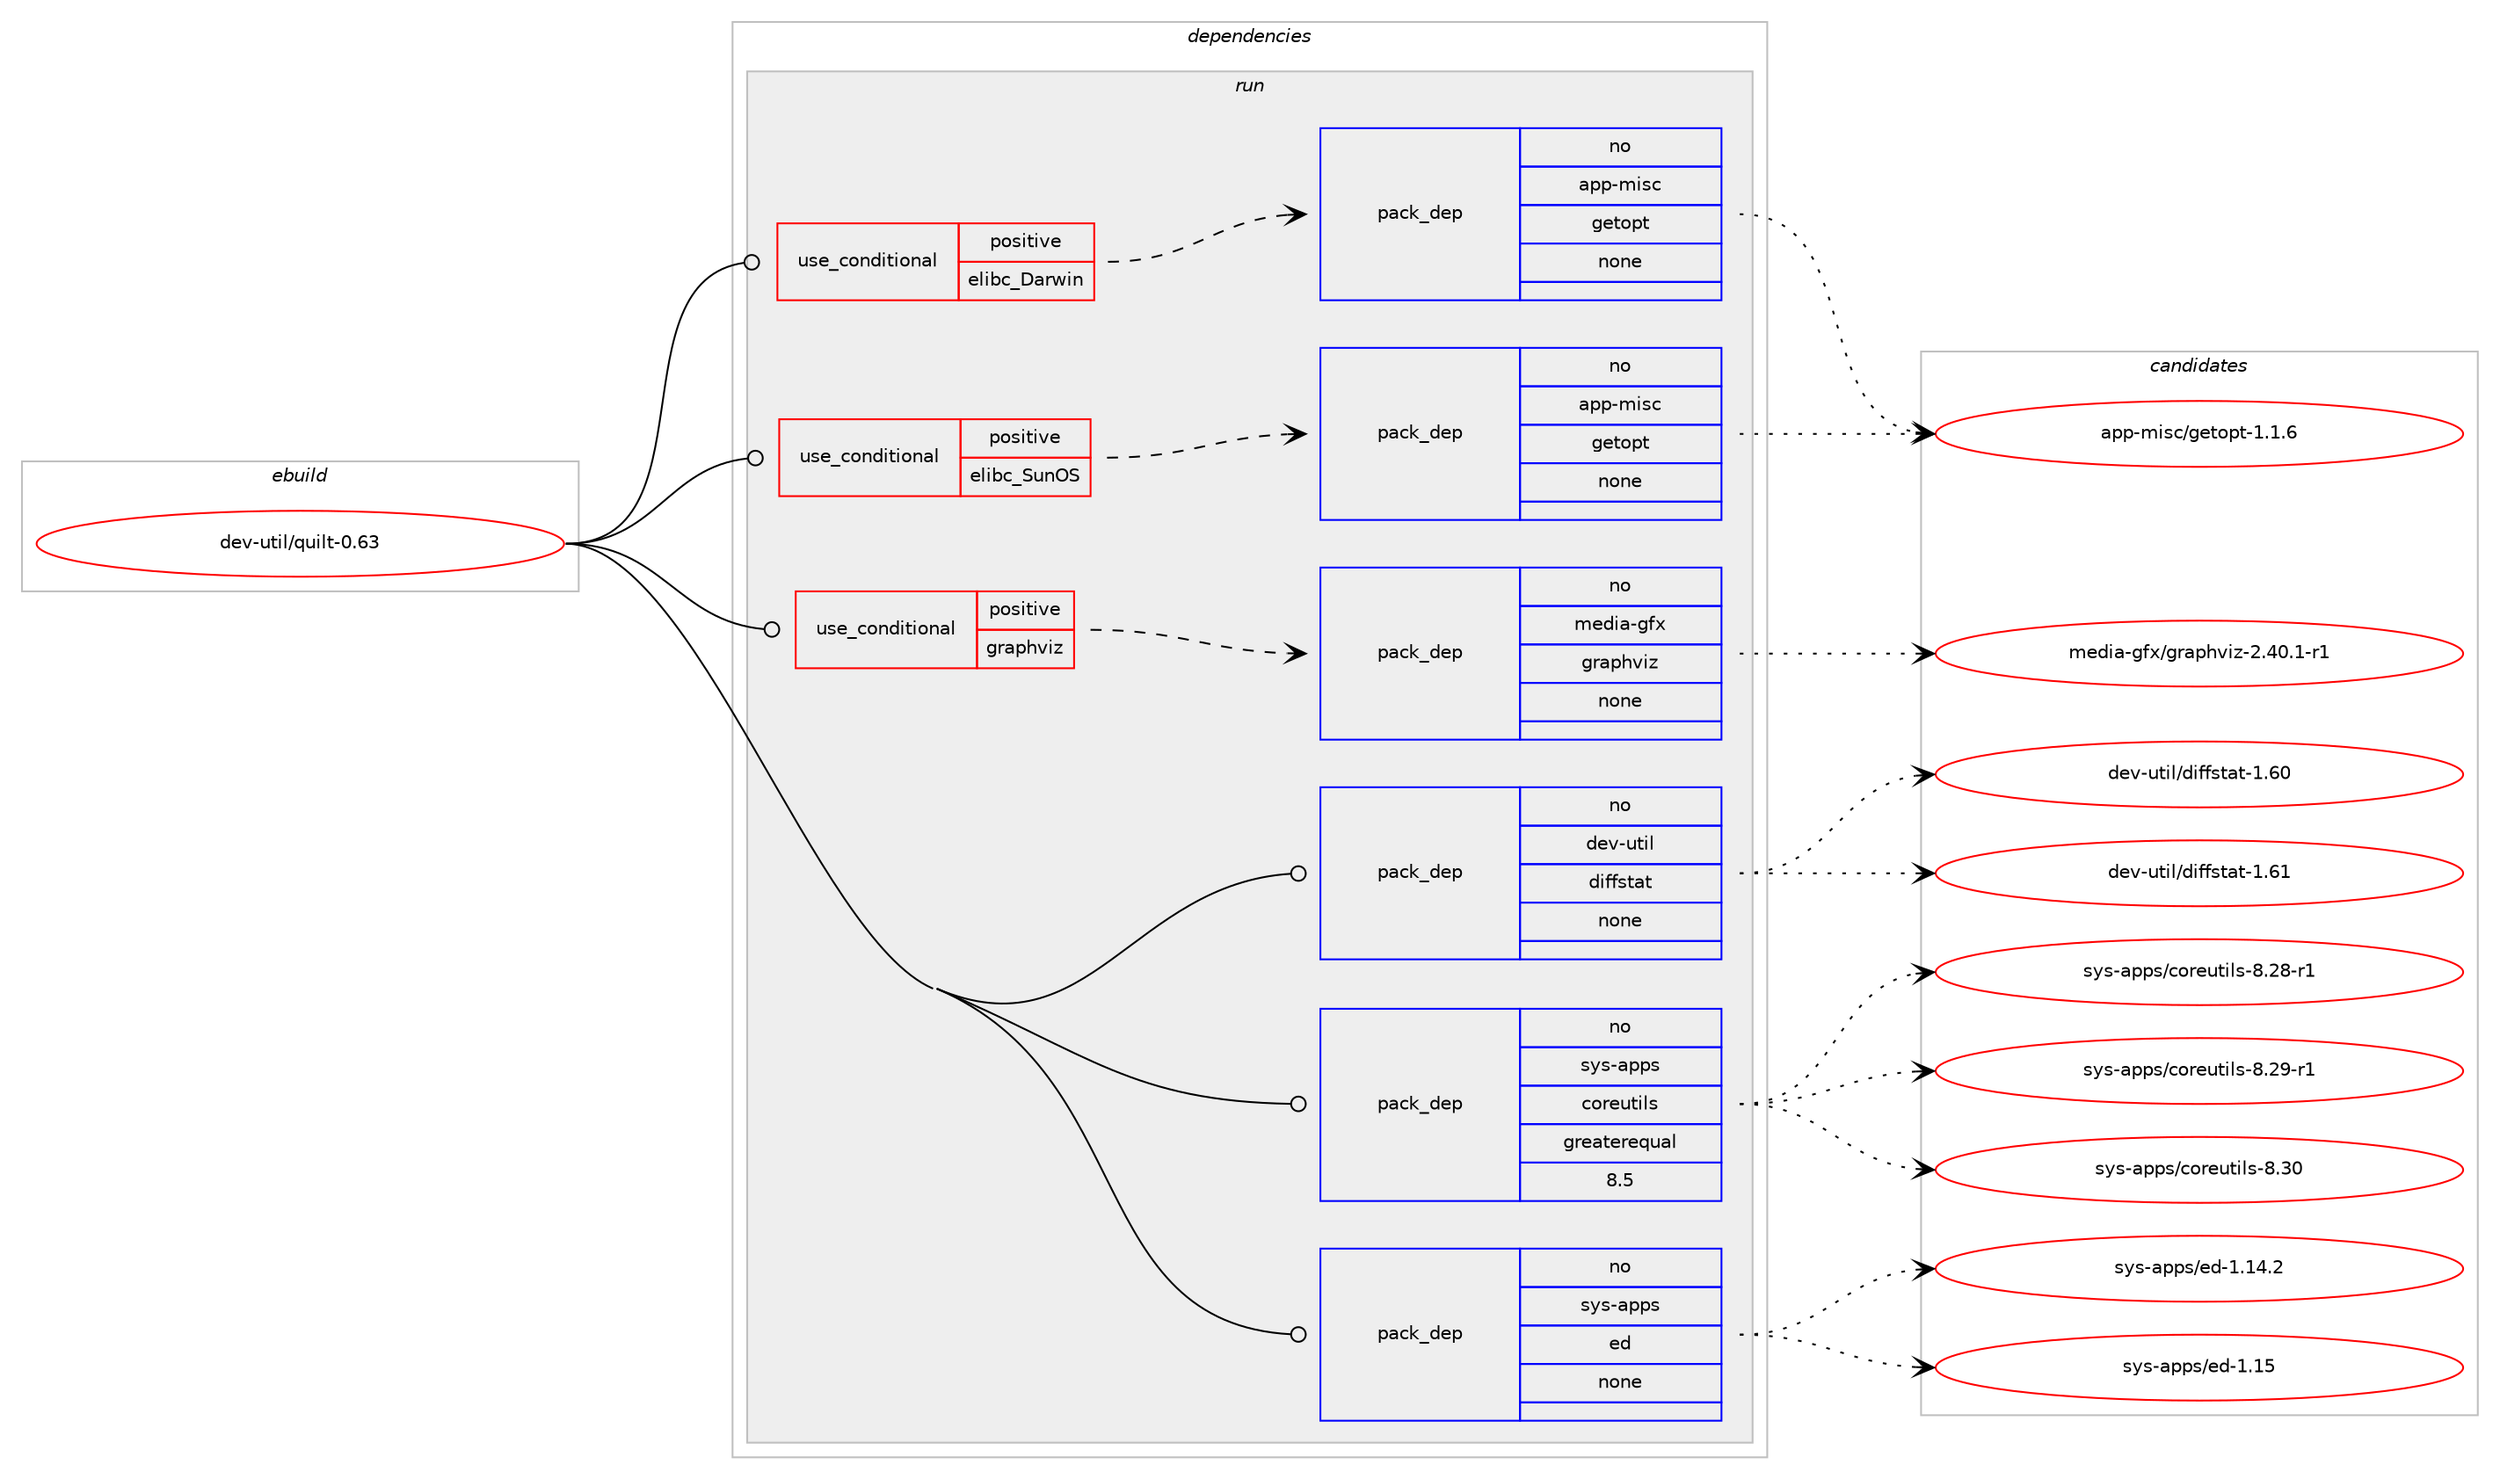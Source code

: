 digraph prolog {

# *************
# Graph options
# *************

newrank=true;
concentrate=true;
compound=true;
graph [rankdir=LR,fontname=Helvetica,fontsize=10,ranksep=1.5];#, ranksep=2.5, nodesep=0.2];
edge  [arrowhead=vee];
node  [fontname=Helvetica,fontsize=10];

# **********
# The ebuild
# **********

subgraph cluster_leftcol {
color=gray;
rank=same;
label=<<i>ebuild</i>>;
id [label="dev-util/quilt-0.63", color=red, width=4, href="../dev-util/quilt-0.63.svg"];
}

# ****************
# The dependencies
# ****************

subgraph cluster_midcol {
color=gray;
label=<<i>dependencies</i>>;
subgraph cluster_compile {
fillcolor="#eeeeee";
style=filled;
label=<<i>compile</i>>;
}
subgraph cluster_compileandrun {
fillcolor="#eeeeee";
style=filled;
label=<<i>compile and run</i>>;
}
subgraph cluster_run {
fillcolor="#eeeeee";
style=filled;
label=<<i>run</i>>;
subgraph cond424937 {
dependency1548538 [label=<<TABLE BORDER="0" CELLBORDER="1" CELLSPACING="0" CELLPADDING="4"><TR><TD ROWSPAN="3" CELLPADDING="10">use_conditional</TD></TR><TR><TD>positive</TD></TR><TR><TD>elibc_Darwin</TD></TR></TABLE>>, shape=none, color=red];
subgraph pack1099901 {
dependency1548539 [label=<<TABLE BORDER="0" CELLBORDER="1" CELLSPACING="0" CELLPADDING="4" WIDTH="220"><TR><TD ROWSPAN="6" CELLPADDING="30">pack_dep</TD></TR><TR><TD WIDTH="110">no</TD></TR><TR><TD>app-misc</TD></TR><TR><TD>getopt</TD></TR><TR><TD>none</TD></TR><TR><TD></TD></TR></TABLE>>, shape=none, color=blue];
}
dependency1548538:e -> dependency1548539:w [weight=20,style="dashed",arrowhead="vee"];
}
id:e -> dependency1548538:w [weight=20,style="solid",arrowhead="odot"];
subgraph cond424938 {
dependency1548540 [label=<<TABLE BORDER="0" CELLBORDER="1" CELLSPACING="0" CELLPADDING="4"><TR><TD ROWSPAN="3" CELLPADDING="10">use_conditional</TD></TR><TR><TD>positive</TD></TR><TR><TD>elibc_SunOS</TD></TR></TABLE>>, shape=none, color=red];
subgraph pack1099902 {
dependency1548541 [label=<<TABLE BORDER="0" CELLBORDER="1" CELLSPACING="0" CELLPADDING="4" WIDTH="220"><TR><TD ROWSPAN="6" CELLPADDING="30">pack_dep</TD></TR><TR><TD WIDTH="110">no</TD></TR><TR><TD>app-misc</TD></TR><TR><TD>getopt</TD></TR><TR><TD>none</TD></TR><TR><TD></TD></TR></TABLE>>, shape=none, color=blue];
}
dependency1548540:e -> dependency1548541:w [weight=20,style="dashed",arrowhead="vee"];
}
id:e -> dependency1548540:w [weight=20,style="solid",arrowhead="odot"];
subgraph cond424939 {
dependency1548542 [label=<<TABLE BORDER="0" CELLBORDER="1" CELLSPACING="0" CELLPADDING="4"><TR><TD ROWSPAN="3" CELLPADDING="10">use_conditional</TD></TR><TR><TD>positive</TD></TR><TR><TD>graphviz</TD></TR></TABLE>>, shape=none, color=red];
subgraph pack1099903 {
dependency1548543 [label=<<TABLE BORDER="0" CELLBORDER="1" CELLSPACING="0" CELLPADDING="4" WIDTH="220"><TR><TD ROWSPAN="6" CELLPADDING="30">pack_dep</TD></TR><TR><TD WIDTH="110">no</TD></TR><TR><TD>media-gfx</TD></TR><TR><TD>graphviz</TD></TR><TR><TD>none</TD></TR><TR><TD></TD></TR></TABLE>>, shape=none, color=blue];
}
dependency1548542:e -> dependency1548543:w [weight=20,style="dashed",arrowhead="vee"];
}
id:e -> dependency1548542:w [weight=20,style="solid",arrowhead="odot"];
subgraph pack1099904 {
dependency1548544 [label=<<TABLE BORDER="0" CELLBORDER="1" CELLSPACING="0" CELLPADDING="4" WIDTH="220"><TR><TD ROWSPAN="6" CELLPADDING="30">pack_dep</TD></TR><TR><TD WIDTH="110">no</TD></TR><TR><TD>dev-util</TD></TR><TR><TD>diffstat</TD></TR><TR><TD>none</TD></TR><TR><TD></TD></TR></TABLE>>, shape=none, color=blue];
}
id:e -> dependency1548544:w [weight=20,style="solid",arrowhead="odot"];
subgraph pack1099905 {
dependency1548545 [label=<<TABLE BORDER="0" CELLBORDER="1" CELLSPACING="0" CELLPADDING="4" WIDTH="220"><TR><TD ROWSPAN="6" CELLPADDING="30">pack_dep</TD></TR><TR><TD WIDTH="110">no</TD></TR><TR><TD>sys-apps</TD></TR><TR><TD>coreutils</TD></TR><TR><TD>greaterequal</TD></TR><TR><TD>8.5</TD></TR></TABLE>>, shape=none, color=blue];
}
id:e -> dependency1548545:w [weight=20,style="solid",arrowhead="odot"];
subgraph pack1099906 {
dependency1548546 [label=<<TABLE BORDER="0" CELLBORDER="1" CELLSPACING="0" CELLPADDING="4" WIDTH="220"><TR><TD ROWSPAN="6" CELLPADDING="30">pack_dep</TD></TR><TR><TD WIDTH="110">no</TD></TR><TR><TD>sys-apps</TD></TR><TR><TD>ed</TD></TR><TR><TD>none</TD></TR><TR><TD></TD></TR></TABLE>>, shape=none, color=blue];
}
id:e -> dependency1548546:w [weight=20,style="solid",arrowhead="odot"];
}
}

# **************
# The candidates
# **************

subgraph cluster_choices {
rank=same;
color=gray;
label=<<i>candidates</i>>;

subgraph choice1099901 {
color=black;
nodesep=1;
choice97112112451091051159947103101116111112116454946494654 [label="app-misc/getopt-1.1.6", color=red, width=4,href="../app-misc/getopt-1.1.6.svg"];
dependency1548539:e -> choice97112112451091051159947103101116111112116454946494654:w [style=dotted,weight="100"];
}
subgraph choice1099902 {
color=black;
nodesep=1;
choice97112112451091051159947103101116111112116454946494654 [label="app-misc/getopt-1.1.6", color=red, width=4,href="../app-misc/getopt-1.1.6.svg"];
dependency1548541:e -> choice97112112451091051159947103101116111112116454946494654:w [style=dotted,weight="100"];
}
subgraph choice1099903 {
color=black;
nodesep=1;
choice10910110010597451031021204710311497112104118105122455046524846494511449 [label="media-gfx/graphviz-2.40.1-r1", color=red, width=4,href="../media-gfx/graphviz-2.40.1-r1.svg"];
dependency1548543:e -> choice10910110010597451031021204710311497112104118105122455046524846494511449:w [style=dotted,weight="100"];
}
subgraph choice1099904 {
color=black;
nodesep=1;
choice1001011184511711610510847100105102102115116971164549465448 [label="dev-util/diffstat-1.60", color=red, width=4,href="../dev-util/diffstat-1.60.svg"];
choice1001011184511711610510847100105102102115116971164549465449 [label="dev-util/diffstat-1.61", color=red, width=4,href="../dev-util/diffstat-1.61.svg"];
dependency1548544:e -> choice1001011184511711610510847100105102102115116971164549465448:w [style=dotted,weight="100"];
dependency1548544:e -> choice1001011184511711610510847100105102102115116971164549465449:w [style=dotted,weight="100"];
}
subgraph choice1099905 {
color=black;
nodesep=1;
choice1151211154597112112115479911111410111711610510811545564650564511449 [label="sys-apps/coreutils-8.28-r1", color=red, width=4,href="../sys-apps/coreutils-8.28-r1.svg"];
choice1151211154597112112115479911111410111711610510811545564650574511449 [label="sys-apps/coreutils-8.29-r1", color=red, width=4,href="../sys-apps/coreutils-8.29-r1.svg"];
choice115121115459711211211547991111141011171161051081154556465148 [label="sys-apps/coreutils-8.30", color=red, width=4,href="../sys-apps/coreutils-8.30.svg"];
dependency1548545:e -> choice1151211154597112112115479911111410111711610510811545564650564511449:w [style=dotted,weight="100"];
dependency1548545:e -> choice1151211154597112112115479911111410111711610510811545564650574511449:w [style=dotted,weight="100"];
dependency1548545:e -> choice115121115459711211211547991111141011171161051081154556465148:w [style=dotted,weight="100"];
}
subgraph choice1099906 {
color=black;
nodesep=1;
choice11512111545971121121154710110045494649524650 [label="sys-apps/ed-1.14.2", color=red, width=4,href="../sys-apps/ed-1.14.2.svg"];
choice1151211154597112112115471011004549464953 [label="sys-apps/ed-1.15", color=red, width=4,href="../sys-apps/ed-1.15.svg"];
dependency1548546:e -> choice11512111545971121121154710110045494649524650:w [style=dotted,weight="100"];
dependency1548546:e -> choice1151211154597112112115471011004549464953:w [style=dotted,weight="100"];
}
}

}
